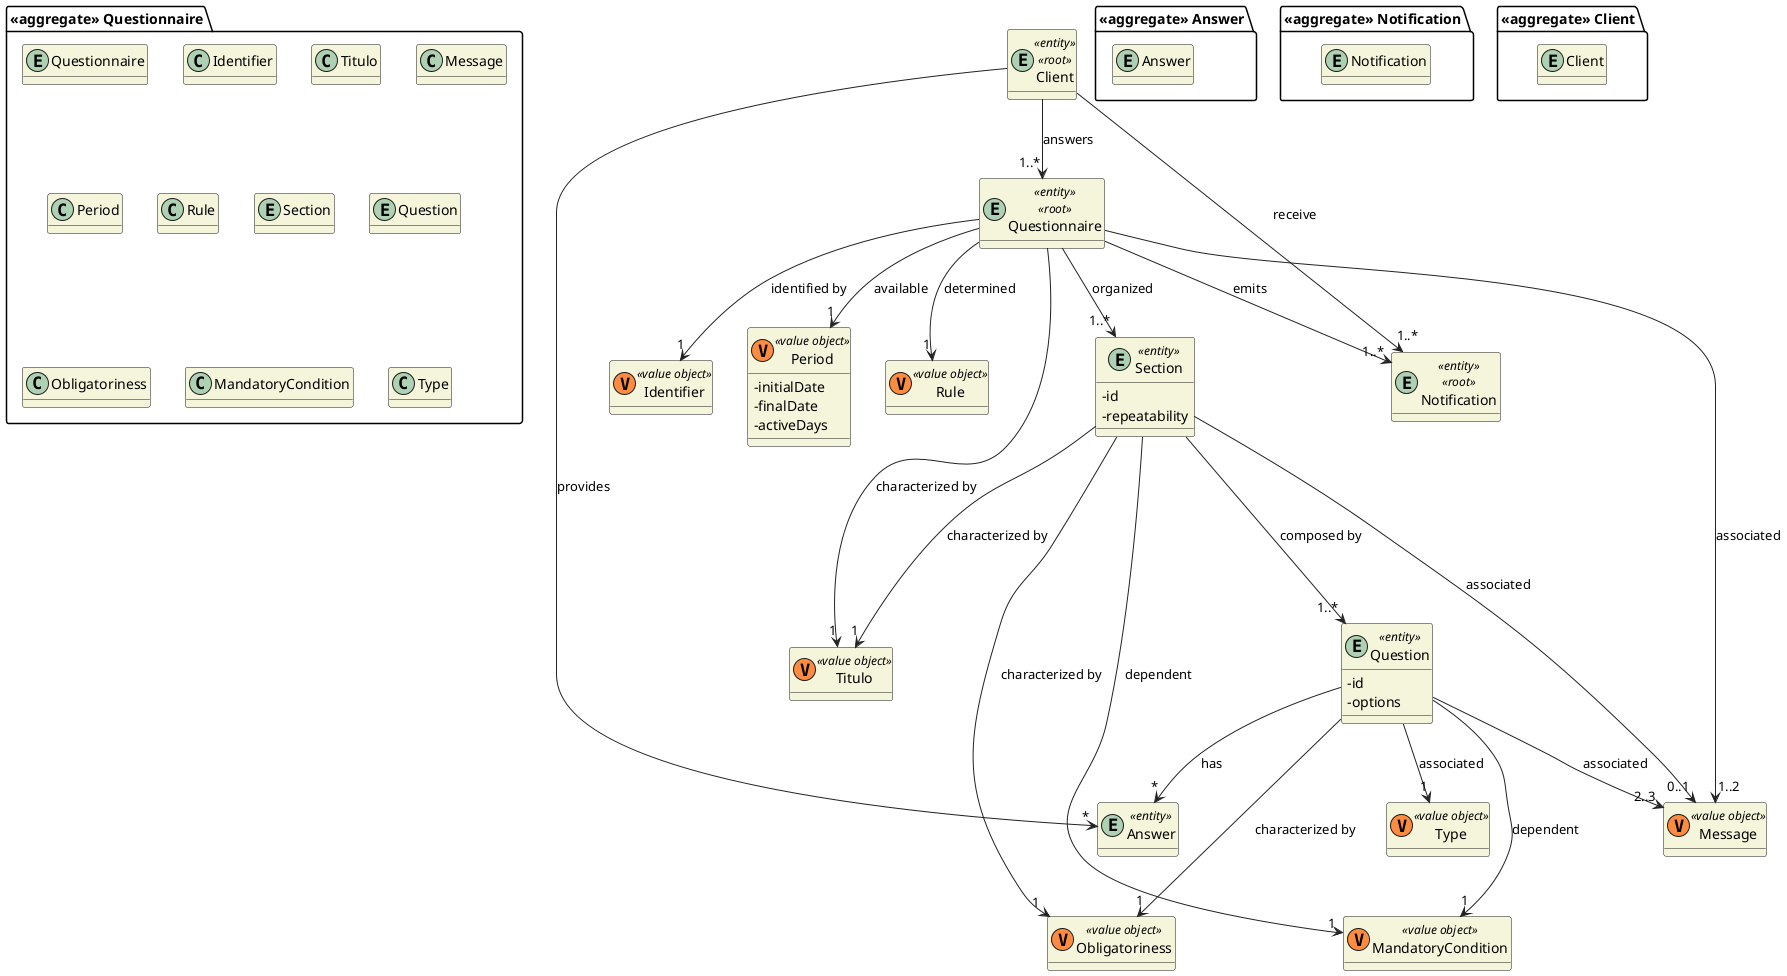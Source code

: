 @startuml

skinparam classAttributeIconSize 0
hide empty attributes
skinparam classBackgroundColor beige
skinparam ArrowColor #222222

package "<<aggregate>> Answer" {
    entity Answer
}

package "<<aggregate>> Questionnaire" {
    entity Questionnaire
    class Identifier
    class Titulo
    class Message
    class Period
    class Rule
    entity Section
    entity Question
    class Obligatoriness
    class MandatoryCondition
    class Type
}

entity Questionnaire <<entity>> <<root>> {

}

class Identifier <<(V,#FF8B40) value object>>
class Titulo <<(V,#FF8B40) value object>>
class Message <<(V,#FF8B40) value object>>
class Obligatoriness <<(V,#FF8B40) value object>>
class Period <<(V,#FF8B40) value object>> {
- initialDate
- finalDate
- activeDays
}
class Rule <<(V,#FF8B40) value object>>
entity Section <<entity>> {
- id
- repeatability
}

class MandatoryCondition <<(V,#FF8B40) value object>>
entity Question <<entity>> {
- id
- options
}
entity Answer <<entity>> {
}
class Type <<(V,#FF8B40) value object>>

Questionnaire --> "1" Identifier : identified by
Questionnaire ---> "1" Titulo: characterized by
Questionnaire --> "1" Period : available
Questionnaire --> "1" Rule : determined
Questionnaire --> "1..*" Section : organized
Questionnaire --> "1..2" Message : associated
Section ---> "1..*" Question: composed by
Section ---> "1" Titulo: characterized by
Section --> "1"  MandatoryCondition: dependent
Section --> "0..1" Message : associated
Section ---> "1" Obligatoriness: characterized by
Question ---> "1" MandatoryCondition: dependent
Question --> "1" Type: associated
Question --> "2..3" Message: associated
Question ---> "1" Obligatoriness: characterized by
Question--> "*" Answer : has
package "<<aggregate>> Notification" {
    entity Notification
}

entity Notification <<entity>> <<root>> {


}

Questionnaire --> "1..*" Notification : emits

package "<<aggregate>> Client" {
    entity Client
}

entity Client <<entity>> <<root>> {

}

Client --> "1..*" Notification : receive
Client --> "1..*" Questionnaire : answers
Client --> "*" Answer: provides

@enduml